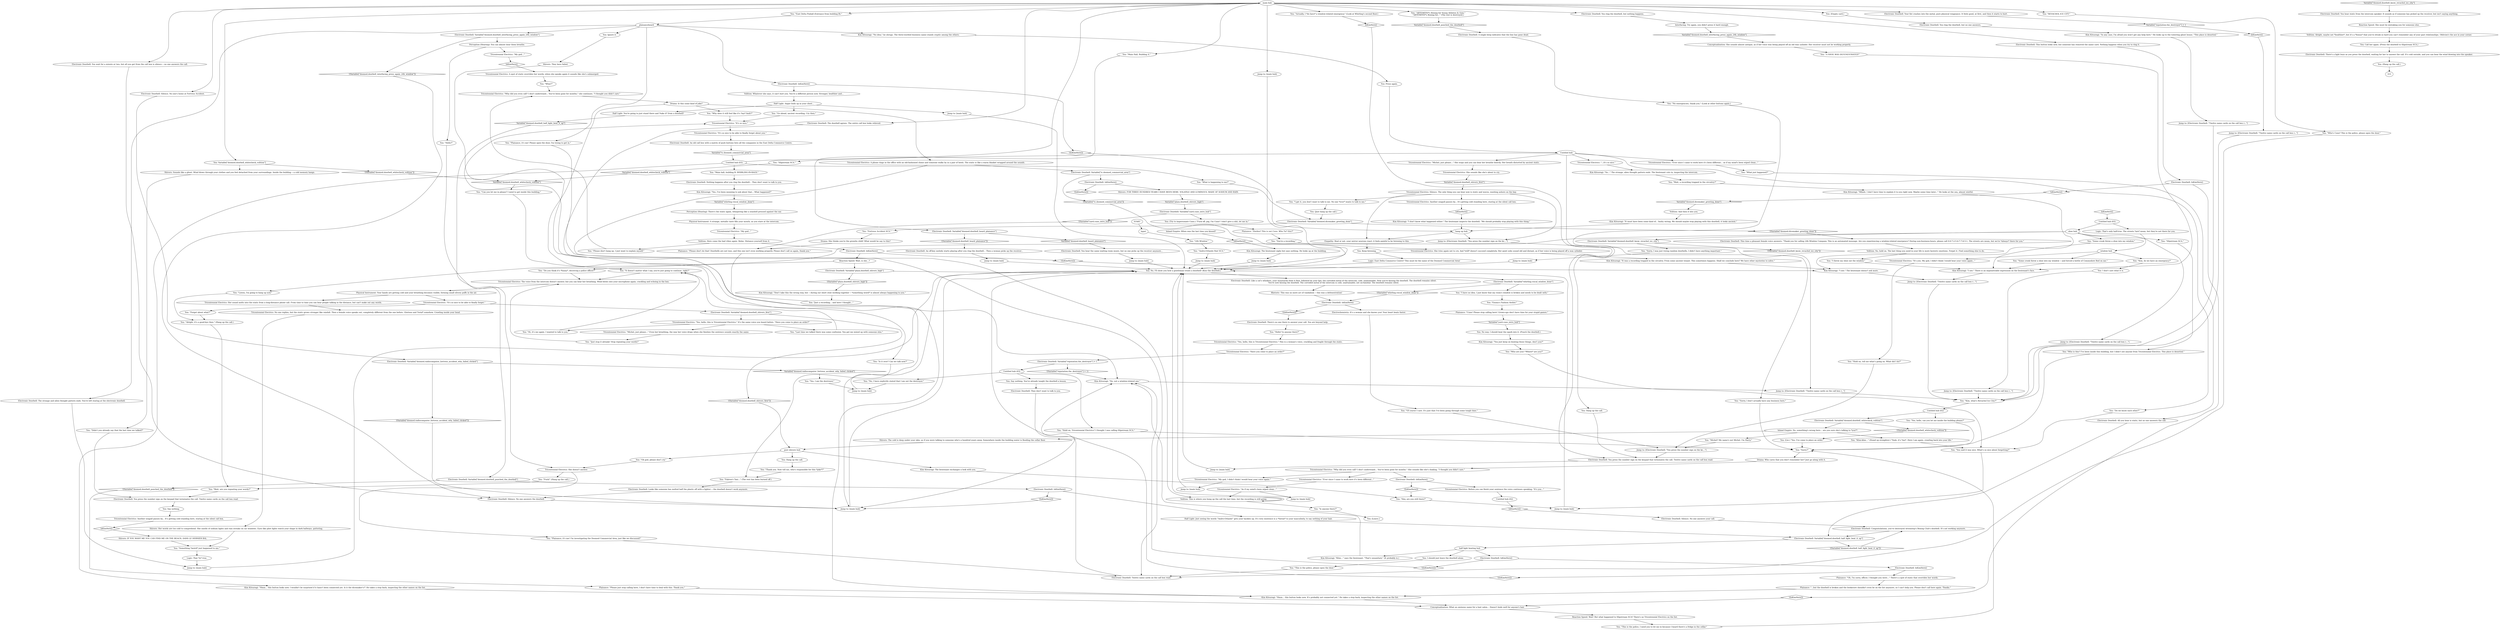 # DOOMED / ELECTRONIC DOORBELL
# This is a doorbell intercom that lets you call up all the failed businesses in the Doomed Commercial Area.
# ==================================================
digraph G {
	  0 [label="START"];
	  1 [label="input"];
	  2 [label="Kim Kitsuragi: \"Mhmh. I don't have time to explain it to you right now. Maybe some time later...\" He looks at the sea, almost wistful."];
	  3 [label="You: \"Main Hall, Building A.\""];
	  4 [label="You: \"REVACHOL ICE CITY.\""];
	  5 [label="Electronic Doorbell: Like a cat's whiskers, your moustache feels it first, followed by your lips: the corroded metal of the intercom, cold, unattainable. Now you're kissing the doorbell. The doorbell remains silent.\nYou're now kissing the doorbell. The corroded metal of the intercom is cold, unattainable; not un-familiar. The doorbell remains silent."];
	  6 [label="Plaisance: \"...but the doorbell is broken and the bookstore shouldn't even be on the list anymore, so I can't help you. Please don't call here again. Thanks.\""];
	  7 [label="Interfacing: Try again, you didn't press it hard enough."];
	  8 [label="You: \"No, I have explicitly stated that I am not the destroyer.\""];
	  9 [label="You: \"Some crook threw a shoe into my window.\""];
	  10 [label="Kim Kitsuragi: \"I don't know what happened either.\" The lieutenant inspects the doorbell. \"We should probably stop playing with this thing.\""];
	  11 [label="Tricentennial Electrics: The voice from the intercom doesn't answer, but you can hear her breathing. Wind blows into your microphone again, crackling and echoing in the box."];
	  12 [label="Tricentennial Electrics: She tries again not to cry. And *still* doesn't succeed completely. Her quiet sobs sound old and distant, as if her voice is being played off a wax cylinder."];
	  13 [label="Tricentennial Electrics: \"It's so nice to be able to finally forget about you.\""];
	  14 [label="You: \"What is happening to me?\""];
	  15 [label="Electronic Doorbell: An off-key melody starts playing after you ring the doorbell... Then a woman picks up the receiver..."];
	  16 [label="Electronic Doorbell: Nothing happens after you ring the doorbell... They don't want to talk to you."];
	  17 [label="window hub"];
	  18 [label="You: \"Kim, do we have an emergency?\""];
	  19 [label="Untitled hub (03)"];
	  20 [label="Jump to: [Electronic Doorbell: \"Twelve name cards on the call box r...\"]"];
	  21 [label="Jump to: [Electronic Doorbell: \"Twelve name cards on the call box r...\"]"];
	  22 [label="Electronic Doorbell: Variable[\"doomed.doorbell_heard_plaisance\"]"];
	  23 [label="Variable[\"doomed.doorbell_heard_plaisance\"]", shape=diamond];
	  24 [label="!(Variable[\"doomed.doorbell_heard_plaisance\"])", shape=diamond];
	  25 [label="Electronic Doorbell: You hear the same waiting room music, but no one picks up the receiver anymore..."];
	  26 [label="Tricentennial Electrics: \"Have you come to place an order?\""];
	  27 [label="You: \"Forget about what?\""];
	  28 [label="Tricentennial Electrics: She doesn't answer."];
	  29 [label="Electronic Doorbell: You press the number sign on the keypad that terminates the call. Twelve name cards on the call box read:"];
	  30 [label="You: \"I get it, you don't want to talk to me. No one *ever* wants to talk to me.\""];
	  31 [label="hang up hub"];
	  32 [label="You: \"Last time we talked there was some confusion. You got me mixed up with someone else.\""];
	  33 [label="You: \"Please don't hang up. I just want to explain myself.\""];
	  34 [label="Drama: Is this some kind of joke?"];
	  35 [label="Electronic Doorbell: Looks like someone has melted half the plastic off with a lighter -- the doorbell doesn't work anymore."];
	  36 [label="Jump to: [main hub]"];
	  37 [label="Electronic Doorbell: IsKimHere()"];
	  38 [label="IsKimHere()", shape=diamond];
	  39 [label="!(IsKimHere())", shape=diamond];
	  40 [label="You: Say nothing. You've already taught the doorbell a lesson."];
	  41 [label="Electronic Doorbell: There's no one there to answer your call. You are beyond help."];
	  42 [label="Kim Kitsuragi: \"I see.\" There is an impenetrable expression on the lieutenant's face."];
	  43 [label="Jump to: [main hub]"];
	  44 [label="Tricentennial Electrics: \"Yes, hello, this is Tricentennial Electrics.\" This is a woman's voice, crackling and fragile through the static."];
	  45 [label="Electronic Doorbell: There's a light buzz as you press the doorbell, waiting for her to answer the call. It's cold outside, and you can hear the wind blowing into the speaker."];
	  46 [label="Plaisance: \"Pardon? This is not Cuno. Who *is* this?\""];
	  47 [label="Jump to: [Electronic Doorbell: \"Twelve name cards on the call box r...\"]"];
	  48 [label="Jump to: [main hub]"];
	  49 [label="You: \"Plaisance, it's me! Please open the door, I'm trying to get in.\""];
	  50 [label="Electronic Doorbell: Variable[\"doomed.radiocomputer_fortress_accident_why_failed_clicked\"]"];
	  51 [label="Variable[\"doomed.radiocomputer_fortress_accident_why_failed_clicked\"]", shape=diamond];
	  52 [label="!(Variable[\"doomed.radiocomputer_fortress_accident_why_failed_clicked\"])", shape=diamond];
	  53 [label="You: Hang up the call."];
	  54 [label="post shivers hub"];
	  55 [label="You: Call her again. (Press the doorbell to Slipstream SCA.)"];
	  56 [label="You: \"Hi, it's me again. I wanted to talk to you.\""];
	  57 [label="Physical Instrument: Your hands are getting cold and your breathing becomes visible, forming small silvery puffs in the air."];
	  58 [label="You: \"Go ahead, ancient recording. Cry then.\""];
	  59 [label="Tricentennial Electrics: \"As if my mind's been wiped clean...\""];
	  60 [label="Volition: Here come the bad vibes again. Relax. Distance yourself from it."];
	  61 [label="You: \"East Delta Pinball (Entrance from building B).\""];
	  62 [label="Inland Empire: When was the last time you kissed?"];
	  63 [label="Rhetoric: This was no mere act of vandalism -- this was a defenestration!"];
	  64 [label="Perception (Hearing): There's the static again, whispering like a seashell pressed against the ear."];
	  65 [label="Tricentennial Electrics: \"My god...\""];
	  66 [label="You: \"It doesn't matter what I say, you're just going to continue, right?\""];
	  67 [label="Tricentennial Electrics: A phone rings in the office with an old-fashioned chime and someone walks by in a pair of heels. The static is like a warm blanket wrapped around the sounds."];
	  68 [label="Logic: East Delta Commerce Centre? This must be the name of the Doomed Commercial Area!"];
	  69 [label="Untitled hub (03)"];
	  70 [label="Kim Kitsuragi: \"I see.\" The lieutenant doesn't ask more."];
	  71 [label="You: \"Emma's Fashion Atelier.\""];
	  72 [label="You: \"ARTEMITEP's Boxing for Young Athletes & Gym.\"\n\"ARTEMITEP's Boxing for...\" (The rest is destroyed.)"];
	  73 [label="Electronic Doorbell: You wait for a minute or two, but all you get from the call box is silence -- no one answers the call."];
	  74 [label="Plaisance: \"Cuno! Please stop calling here! Grown-ups don't have time for your stupid games.\""];
	  75 [label="Jump to: [main hub]"];
	  76 [label="You: Press again."];
	  77 [label="Electronic Doorbell: Variable[\"doomed.doorbell_whitecheck_volition\"]"];
	  78 [label="Variable[\"doomed.doorbell_whitecheck_volition\"]", shape=diamond];
	  79 [label="!(Variable[\"doomed.doorbell_whitecheck_volition\"])", shape=diamond];
	  80 [label="Inland Empire: No, something's wrong here... are you sure she's talking to *you*?"];
	  81 [label="Tricentennial Electrics: \"Why did you even call? I don't understand... You've been gone for months.\" She sounds like she's shaking. \"I thought you didn't care.\""];
	  82 [label="You: \"Didn't you already say that the last time we talked?\""];
	  83 [label="Electronic Doorbell: Variable[\"plaza.doorbell_shivers_high\"]"];
	  84 [label="Variable[\"plaza.doorbell_shivers_high\"]", shape=diamond];
	  85 [label="!(Variable[\"plaza.doorbell_shivers_high\"])", shape=diamond];
	  86 [label="Electronic Doorbell: Variable[\"whirling.viscal_window_done\"]"];
	  87 [label="Variable[\"whirling.viscal_window_done\"]", shape=diamond];
	  88 [label="!(Variable[\"whirling.viscal_window_done\"])", shape=diamond];
	  89 [label="You: \"I have no idea. I just know that my room's window is broken and needs to be dealt with.\""];
	  90 [label="You: \"Slipstream SCA.\""];
	  91 [label="You: \"Actually, I *do have* a window-related emergency.\" (Look at Whirling's second floor.)"];
	  92 [label="You: \"Some crook threw a shoe into my window -- and forced a bottle of Commodore Red on me.\""];
	  93 [label="Jump to: [Electronic Doorbell: \"Twelve name cards on the call box r...\"]"];
	  94 [label="You: \"Hello? Is anyone there?\""];
	  95 [label="You: \"Hello?\""];
	  96 [label="You: \"Oh god, please don't cry.\""];
	  97 [label="Kim Kitsuragi: The lieutenant exchanges a look with you."];
	  98 [label="Tricentennial Electrics: A spot of static overrides her words; when she speaks again it sounds like she's submerged:"];
	  99 [label="You: \"What just happened?\""];
	  100 [label="Tricentennial Electrics: Another seagull passes by... It's getting cold standing here, staring at the silent call box."];
	  101 [label="Electronic Doorbell: All you hear is static, but no one answers the call."];
	  102 [label="Plaisance: \"Please just stop calling here, I don't have time to deal with this. Thank you.\""];
	  103 [label="You: \"You're a recording.\""];
	  104 [label="Kim Kitsuragi: \"It must have been some kind of... faulty wiring. We should maybe stop playing with this doorbell, it looks ancient.\""];
	  105 [label="Shivers: IF YOU WANT ME YOU CAN FIND ME ON THE BEACH, DANS LE DERNIER BAL."];
	  106 [label="Electronic Doorbell: Variable[\"yard.cuno_intro_hub\"]"];
	  107 [label="Variable[\"yard.cuno_intro_hub\"]", shape=diamond];
	  108 [label="!(Variable[\"yard.cuno_intro_hub\"])", shape=diamond];
	  109 [label="You: (Try to impersonate Cuno.) \"Fuck off, pig, I'm Cuno! I don't give a shit, let me in.\""];
	  110 [label="You: Ignore it."];
	  111 [label="You: \"Yes, hello, can you let me inside the building please?\""];
	  112 [label="You: \"Sorry, I don't actually have any business here.\""];
	  113 [label="You: \"Do we know each other?\""];
	  114 [label="Shivers: The cold is deep under your skin, as if you were talking to someone who's a hundred years away. Somewhere inside the building water is flooding the cellar floor."];
	  115 [label="Tricentennial Electrics: Silence. The only thing you can hear now is static and waves, washing ashore on the bay."];
	  116 [label="Jump to: [main hub]"];
	  117 [label="Jump to: [main hub]"];
	  118 [label="You: Say nothing."];
	  119 [label="Jump to: [main hub]"];
	  120 [label="Jump to: [main hub]"];
	  121 [label="Kim Kitsuragi: \"No, not a window-related one.\""];
	  122 [label="You: I don't care what it is."];
	  123 [label="shoe hub"];
	  124 [label="Electronic Doorbell: IsKimHere()"];
	  125 [label="IsKimHere()", shape=diamond];
	  126 [label="!(IsKimHere())", shape=diamond];
	  127 [label="Electrochemistry: It's a woman and she knows you! Your heart beats faster."];
	  128 [label="You: \"Hold on, tell me what's going on. What did I do?\""];
	  129 [label="Tricentennial Electrics: \"Ever since I came to work here it's been different...\""];
	  130 [label="You: \"Fabron's Taxi...\" (The rest has been burned off.)"];
	  131 [label="Jump to: [main hub]"];
	  132 [label="Electronic Doorbell: Silence. No one answers the doorbell."];
	  133 [label="You: \"Who's Cuno? This is the police, please open the door.\""];
	  134 [label="Electronic Doorbell: Variable[\"doomed.doorbell_interfacing_press_again_24h_window\"]"];
	  135 [label="Variable[\"doomed.doorbell_interfacing_press_again_24h_window\"]", shape=diamond];
	  136 [label="!(Variable[\"doomed.doorbell_interfacing_press_again_24h_window\"])", shape=diamond];
	  137 [label="Perception (Hearing): You can almost hear them breathe."];
	  138 [label="Reaction Speed: She must be mistaking you for someone else."];
	  139 [label="You: \"Of course I care. It's just that I've been going through some tough time.\""];
	  140 [label="Tricentennial Electrics: \"My god, I didn't think I would hear your voice again.\""];
	  141 [label="Untitled hub (02)"];
	  142 [label="You: \"Something *weird* just happened to me.\""];
	  143 [label="You: \"Main hall, building B: WHIRLING-IN-RAGS.\""];
	  144 [label="You: (Empty card.)"];
	  145 [label="Electronic Doorbell: The doorbell agrees. The entire call box looks relieved."];
	  146 [label="You: \"This is the police, please open the door.\""];
	  147 [label="Kim Kitsuragi: \"No idea,\" he shrugs. The three-worded business name stands cryptic among the others:"];
	  148 [label="Untitled hub (02)"];
	  149 [label="Conceptualization: She sounds almost antique, as if her voice was being played off an old wax cylinder. Her receiver must not be working properly."];
	  150 [label="Electronic Doorbell: Variable[\"reputation.the_destroyer\"] > 1"];
	  151 [label="Variable[\"reputation.the_destroyer\"] > 1", shape=diamond];
	  152 [label="!(Variable[\"reputation.the_destroyer\"] > 1)", shape=diamond];
	  153 [label="Untitled hub (03)"];
	  154 [label="You: \"Who are you? *Where* are you?\""];
	  155 [label="You: \"Khm-khm...\" (Stand up straighter.) \"Yeah, it's *me*. Here I am again, crawling back into your life.\""];
	  156 [label="You: \"Michel? My name's not Michel. I'm Harry.\""];
	  157 [label="Electronic Doorbell: IsKimHere()"];
	  158 [label="IsKimHere()", shape=diamond];
	  159 [label="!(IsKimHere())", shape=diamond];
	  160 [label="Tricentennial Electrics: Before you can finish your sentence the voice continues speaking: \"It's you...\""];
	  161 [label="Tricentennial Electrics: \"Why did you even call? I don't understand... You've been gone for months,\" she continues. \"I thought you didn't care.\""];
	  162 [label="You: \"Just stop it already! Stop repeating your words!\""];
	  163 [label="You: \"Is it over? Can we talk now?\""];
	  164 [label="Tricentennial Electrics: \"It's so nice to be able to finally forget.\""];
	  165 [label="Kim Kitsuragi: \"So...\" The strange, alien thought pattern ends. The lieutenant cuts in, inspecting the intercom."];
	  166 [label="Electronic Doorbell: Silence. No one answers your call."];
	  167 [label="plaisanceheard"];
	  168 [label="Plaisance: \"Please don't do that! Doorbells are not toys, and this one isn't even working properly. Please don't call us again, thank you.\""];
	  169 [label="Jump to: [main hub]"];
	  170 [label="You: \"No emergencies, thank you.\" (Look at other buttons again.)"];
	  171 [label="Tricentennial Electrics: \"It's you. My god, I didn't think I would hear your voice again...\""];
	  172 [label="Drama: Who cares that you don't remember her? Just go along with it."];
	  173 [label="Volition: Alright, maybe not *healthier*, but it's a *bonus* that you've drunk so hard you can't remember any of your past relationships. Oblivion's the ace in your corner."];
	  174 [label="Half Light: Anger boils up in your chest..."];
	  175 [label="You: Keep listening."];
	  176 [label="You: \"Is anyone there?\""];
	  177 [label="Electronic Doorbell: Variable[\"tc.doomed_commercial_area\"]"];
	  178 [label="Variable[\"tc.doomed_commercial_area\"]", shape=diamond];
	  179 [label="!(Variable[\"tc.doomed_commercial_area\"])", shape=diamond];
	  180 [label="Electronic Doorbell: IsKimHere()"];
	  181 [label="IsKimHere()", shape=diamond];
	  182 [label="!(IsKimHere())", shape=diamond];
	  183 [label="Shivers: FOR THREE HUNDRED YEARS I HAVE BEEN HERE. VOLATILE AND LUMINOUS. MADE OF SODIUM AND RAIN."];
	  184 [label="Shivers: Her words are too cold to comprehend. She smells of sodium lights and rain streaks on car windows. Eyes like pilot lights watch your shape in dark hallways, guttering."];
	  185 [label="Kim Kitsuragi: \"Don't take this the wrong way, but -- during our short stint working together -- *something weird* is almost always happening to you.\""];
	  186 [label="Logic: That *is* true."];
	  187 [label="You: \"Just a recording... and here I thought...\""];
	  188 [label="Jump to: [main hub]"];
	  189 [label="Electronic Doorbell: Congratulations, you've destroyed Artemitep's Boxing Club's doorbell. It's not working anymore."];
	  190 [label="Electronic Doorbell: A single beep indicates that the line has gone dead."];
	  191 [label="Kim Kitsuragi: \"Hmm... this button looks new. It's probably not connected yet.\" He takes a step back, inspecting the other names on the list."];
	  192 [label="Electronic Doorbell: This time a pleasant female voice answers: \"Thank you for calling 24h Window Company. This is an automated message. Are you experiencing a window-related emergency? During non-business-hours, please call 0-0-7-2-5-4-7-7-6-5-1. The streets are mean, but we're *always* there for you.\""];
	  193 [label="Untitled hub"];
	  194 [label="You: \"This is the police, I need you to let me in because I heard there's a fridge in the cellar.\""];
	  195 [label="Tricentennial Electrics: \"...It's so nice.\""];
	  196 [label="You: \"What?\""];
	  197 [label="Electronic Doorbell: IsKimHere()"];
	  198 [label="IsKimHere()", shape=diamond];
	  199 [label="!(IsKimHere())", shape=diamond];
	  200 [label="Reaction Speed: Wait, is she...?"];
	  201 [label="Jump to: [main hub]"];
	  202 [label="Electronic Doorbell: Variable[\"doomed.doorbell_half_light_beat_it_up\"]"];
	  203 [label="Variable[\"doomed.doorbell_half_light_beat_it_up\"]", shape=diamond];
	  204 [label="!(Variable[\"doomed.doorbell_half_light_beat_it_up\"])", shape=diamond];
	  205 [label="half light beating hub"];
	  206 [label="Electronic Doorbell: Variable[\"doomed.doorbell_punched_the_doorbell\"]"];
	  207 [label="Variable[\"doomed.doorbell_punched_the_doorbell\"]", shape=diamond];
	  208 [label="!(Variable[\"doomed.doorbell_punched_the_doorbell\"])", shape=diamond];
	  209 [label="Electronic Doorbell: IsKimHere()"];
	  210 [label="IsKimHere()", shape=diamond];
	  211 [label="!(IsKimHere())", shape=diamond];
	  212 [label="Half Light: Just seeing the words \"Andro-Orlando\" gets your hackles up. It's very existence is a *threat* to your masculinity, to say nothing of your hair."];
	  213 [label="Reaction Speed: Wait! But what happened to Slipstream SCA? There's no Tricentennial Electrics on the list."];
	  214 [label="You: \"A SHOE WAS DEFENESTRATED!\""];
	  215 [label="You: \"Listen, I'm going to hang up now.\""];
	  216 [label="Electronic Doorbell: Variable[\"doomed.doorbell_shivers_first\"]"];
	  217 [label="Variable[\"doomed.doorbell_shivers_first\"]", shape=diamond];
	  218 [label="!(Variable[\"doomed.doorbell_shivers_first\"])", shape=diamond];
	  219 [label="Tricentennial Electrics: \"Yes, hello, this is Tricentennial Electrics.\" It's the same voice you heard before. \"Have you come to place an order?\""];
	  220 [label="Physical Instrument: A strange, metallic taste fills your mouth, as you stare at the intercom."];
	  221 [label="You: (Hang up the call.)"];
	  222 [label="Volition: This is where you hung up the call the last time, but the recording is still going."];
	  223 [label="Tricentennial Electrics: No one replies, but the static grows stronger like rainfall. Then a female voice speaks out, completely different from the one before. Glorious and *total* somehow. Crawling inside your head."];
	  224 [label="You: [Leave.]"];
	  225 [label="Electronic Doorbell: You ring the doorbell, but nothing happens."];
	  226 [label="You: \"Andro-Orlando Hair SCA.\""];
	  227 [label="Electronic Doorbell: Your fist crashes into the metal, pure physical vengeance. It feels good, at first, and then it starts to hurt."];
	  228 [label="Kim Kitsuragi: \"You just keep on beating those things, don't you?\""];
	  229 [label="Jump to: [Electronic Doorbell: \"Twelve name cards on the call box r...\"]"];
	  230 [label="Shivers: They have failed."];
	  231 [label="You: \"Yes, I am the destroyer.\""];
	  232 [label="You: \"Hold on, Tricentennial Electrics? I thought I was calling Slipstream SCA.\""];
	  233 [label="You: \"Slipstream SCA.\""];
	  234 [label="You: Variable[\"doomed.doorbell_whitecheck_volition\"]"];
	  235 [label="Variable[\"doomed.doorbell_whitecheck_volition\"]", shape=diamond];
	  236 [label="!(Variable[\"doomed.doorbell_whitecheck_volition\"])", shape=diamond];
	  237 [label="Shivers: Sounds like a ghost. Wind blows through your clothes and you feel detached from your surroundings. Inside the building -- a cold memory hangs."];
	  238 [label="Tricentennial Electrics: She sounds like she's about to cry."];
	  239 [label="You: \"Alright, it's a good-bye then.\" (Hang up the call.)"];
	  240 [label="Jump to: [Electronic Doorbell: \"You press the number sign on the ke...\"]"];
	  241 [label="You: \"Thank you. Now tell me, who's responsible for this *joke*?\""];
	  242 [label="Tricentennial Electrics: Her sound melts into the static from a long-distance phone call. From time to time you can hear people talking in the distance, but can't make out any words."];
	  243 [label="Tricentennial Electrics: \"It's so nice.\""];
	  244 [label="Tricentennial Electrics: Another seagull passes by... It's getting cold standing here, staring at the silent call box."];
	  245 [label="You: (Just hang up the call.)"];
	  246 [label="Kim Kitsuragi: \"Hmm... this button looks new. I wouldn't be surprised if it hasn't been connected yet. Is it the dicemaker's?\" He takes a step back, inspecting the other names on the list."];
	  247 [label="Volition: And then it hits you."];
	  248 [label="Electronic Doorbell: An old call box with a matrix of push buttons lists all the companies in the East Delta Commerce Centre."];
	  249 [label="You: \"24h Window.\""];
	  250 [label="Electronic Doorbell: This button looks new, but someone has removed the name card. Nothing happens when you try to ring it."];
	  251 [label="Electronic Doorbell: You ring the doorbell, but no one answers."];
	  252 [label="Jump to: [main hub]"];
	  253 [label="Conceptualization: What an ominous name for a hair salon... Doesn't bode well for anyone's hair."];
	  254 [label="Kim Kitsuragi: \"In any case, I'm afraid you won't get any help here.\" He looks up to the towering ghost house. \"This place is deserted.\""];
	  255 [label="Jump to: [Electronic Doorbell: \"Twelve name cards on the call box r...\"]"];
	  256 [label="Electronic Doorbell: They don't want to talk to you."];
	  257 [label="Electronic Doorbell: You hear static from the intercom speaker. It sounds as if someone has picked up the receiver, but isn't saying anything."];
	  258 [label="You: \"Who is this? I've been inside this building, but I didn't see anyone from Tricentennial Electrics. This place is deserted.\""];
	  259 [label="Tricentennial Electrics: \"Michel, just please...\" She stops and you can hear her breathe heavily. Her breath distorted by ancient static."];
	  260 [label="You: \"You said it was nice. What's so nice about forgetting?\""];
	  261 [label="You: \"Fuck!\" (Hang up the call.)"];
	  262 [label="Empathy: Real or not, your mirror neurons react: it feels painful to be listening to this."];
	  263 [label="Kim Kitsuragi: \"It was a recording trapped in the circuitry. From some ancient tenant. This sometimes happens. Shall we conclude here? We have other mysteries to solve.\""];
	  264 [label="You: \"Wait, a recording trapped in the circuitry?\""];
	  265 [label="main hub"];
	  266 [label="You: No, I'll show you how a gentleman treats a doorbell! (Kiss the doorbell.)"];
	  267 [label="Kim Kitsuragi: \"Khm...\" says the lieutenant. \"That's unsanitary.\" (It probably is.)"];
	  268 [label="Kim Kitsuragi: The lieutenant sighs but says nothing. He looks up at the building."];
	  269 [label="Jump to: [main hub]"];
	  270 [label="You: \"I threw my shoe out the window.\""];
	  271 [label="Electronic Doorbell: Variable[\"doomed.doorbell_know_revachol_ice_city\"]"];
	  272 [label="Variable[\"doomed.doorbell_know_revachol_ice_city\"]", shape=diamond];
	  273 [label="!(Variable[\"doomed.doorbell_know_revachol_ice_city\"])", shape=diamond];
	  274 [label="You: \"Sorry, I was just trying random doorbells, I didn't have anything important.\""];
	  275 [label="Electronic Doorbell: The strange and alien thought pattern ends. You're left staring at the electronic doorbell."];
	  276 [label="Electronic Doorbell: Variable[\"doomed.dicemaker_greeting_done\"]"];
	  277 [label="Variable[\"doomed.dicemaker_greeting_done\"]", shape=diamond];
	  278 [label="!(Variable[\"doomed.dicemaker_greeting_done\"])", shape=diamond];
	  279 [label="You: \"Fortress Accident SCA.\""];
	  280 [label="Electronic Doorbell: Silence. No one's home at Fortress Accident."];
	  281 [label="Drama: She thinks you're the gremlin child! What would he say to this?"];
	  282 [label="You: No way. I should beat the spark into it. (Punch the doorbell.)"];
	  283 [label="You: I should just leave the doorbell alone."];
	  284 [label="Electronic Doorbell: IsKimHere()"];
	  285 [label="IsKimHere()", shape=diamond];
	  286 [label="!(IsKimHere())", shape=diamond];
	  287 [label="Electronic Doorbell: IsKimHere()"];
	  288 [label="IsKimHere()", shape=diamond];
	  289 [label="!(IsKimHere())", shape=diamond];
	  290 [label="Plaisance: \"Oh, I'm sorry, officer, I thought you were...\" There's a spot of static that overrides her words."];
	  291 [label="Electronic Doorbell: Twelve name cards on the call box read:"];
	  292 [label="You: \"Kim, what's Revachol Ice City?\""];
	  293 [label="Logic: That's only half-true. The streets *are* mean, but they're not there for you."];
	  294 [label="Volition: No, hold on. The last thing you need in your life is more hysteric emotions. Forget it. Find something else to do."];
	  295 [label="You: (Lie.) \"Yes, I've come to place an order.\""];
	  296 [label="Tricentennial Electrics: \"Ever since I came to work here it's been different... as if my mind's been wiped clean...\""];
	  297 [label="Jump to: [Electronic Doorbell: \"You press the number sign on the ke...\"]"];
	  298 [label="You: \"Wait, are you repeating your words?\""];
	  299 [label="You: \"Do you think it's *funny*, deceiving a police officer?\""];
	  300 [label="You: \"Why does it still feel like it's *my* fault?\""];
	  301 [label="Half Light: You're going to just stand there and *take it* from a doorbell?"];
	  302 [label="Kim Kitsuragi: \"Yes, I've been meaning to ask about that... What happened?\""];
	  303 [label="You: Hang up the call."];
	  304 [label="Tricentennial Electrics: \"My god...\""];
	  305 [label="You: \"Sorry?\""];
	  306 [label="You: \"Hey, are you still there?\""];
	  307 [label="You: \"Plaisance, it's me! I'm investigating the Doomed Commercial Area, just like we discussed!\""];
	  308 [label="Electronic Doorbell: IsKimHere()"];
	  309 [label="IsKimHere()", shape=diamond];
	  310 [label="!(IsKimHere())", shape=diamond];
	  311 [label="Volition: Whatever she says, it can't hurt you. You're a different person now. Stronger, healthier and..."];
	  312 [label="You: \"Can you let me in please? I need to get inside this building.\""];
	  313 [label="Tricentennial Electrics: \"Michel, just please...\" Even her breathing, the way her voice drops when she finishes the sentence sounds exactly the same."];
	  314 [label="Electronic Doorbell: You press the number sign on the keypad that terminates the call. Twelve name cards on the call box read:"];
	  0 -> 1
	  1 -> 249
	  2 -> 70
	  3 -> 22
	  4 -> 133
	  5 -> 63
	  6 -> 191
	  7 -> 135
	  8 -> 269
	  9 -> 42
	  10 -> 31
	  11 -> 57
	  12 -> 263
	  13 -> 248
	  14 -> 276
	  15 -> 75
	  16 -> 302
	  17 -> 18
	  17 -> 171
	  17 -> 92
	  18 -> 122
	  19 -> 123
	  19 -> 293
	  20 -> 292
	  21 -> 292
	  22 -> 24
	  22 -> 23
	  23 -> 25
	  24 -> 15
	  25 -> 43
	  26 -> 150
	  27 -> 239
	  28 -> 307
	  28 -> 261
	  29 -> 117
	  30 -> 245
	  31 -> 240
	  31 -> 262
	  32 -> 66
	  33 -> 161
	  34 -> 67
	  34 -> 163
	  34 -> 300
	  35 -> 132
	  36 -> 266
	  37 -> 38
	  37 -> 39
	  38 -> 277
	  39 -> 253
	  40 -> 256
	  41 -> 94
	  42 -> 255
	  43 -> 266
	  44 -> 26
	  45 -> 221
	  46 -> 103
	  47 -> 292
	  48 -> 266
	  49 -> 291
	  50 -> 51
	  50 -> 52
	  51 -> 231
	  52 -> 36
	  53 -> 241
	  54 -> 96
	  54 -> 97
	  54 -> 53
	  55 -> 45
	  56 -> 66
	  57 -> 242
	  57 -> 164
	  58 -> 243
	  59 -> 222
	  59 -> 119
	  60 -> 33
	  60 -> 197
	  61 -> 167
	  62 -> 285
	  63 -> 124
	  64 -> 220
	  65 -> 60
	  66 -> 11
	  67 -> 177
	  67 -> 222
	  68 -> 266
	  69 -> 265
	  69 -> 246
	  69 -> 14
	  69 -> 143
	  70 -> 255
	  71 -> 74
	  72 -> 207
	  73 -> 132
	  74 -> 107
	  75 -> 266
	  76 -> 193
	  77 -> 80
	  77 -> 79
	  78 -> 312
	  79 -> 295
	  80 -> 114
	  80 -> 155
	  80 -> 156
	  81 -> 129
	  81 -> 140
	  81 -> 157
	  82 -> 314
	  83 -> 85
	  83 -> 86
	  84 -> 106
	  85 -> 185
	  86 -> 88
	  86 -> 89
	  87 -> 64
	  88 -> 124
	  89 -> 71
	  90 -> 258
	  91 -> 125
	  92 -> 42
	  93 -> 292
	  94 -> 44
	  95 -> 28
	  96 -> 28
	  97 -> 306
	  98 -> 196
	  99 -> 101
	  100 -> 309
	  101 -> 202
	  102 -> 191
	  103 -> 12
	  104 -> 31
	  105 -> 142
	  106 -> 108
	  106 -> 109
	  107 -> 282
	  108 -> 168
	  109 -> 46
	  110 -> 230
	  111 -> 305
	  112 -> 305
	  113 -> 260
	  114 -> 54
	  115 -> 240
	  115 -> 100
	  115 -> 30
	  115 -> 262
	  116 -> 266
	  117 -> 266
	  118 -> 244
	  119 -> 266
	  120 -> 266
	  121 -> 47
	  122 -> 20
	  123 -> 9
	  123 -> 271
	  123 -> 215
	  123 -> 90
	  123 -> 93
	  124 -> 126
	  124 -> 127
	  125 -> 303
	  126 -> 41
	  127 -> 139
	  128 -> 297
	  129 -> 59
	  130 -> 35
	  131 -> 266
	  132 -> 36
	  133 -> 291
	  134 -> 136
	  134 -> 137
	  135 -> 149
	  136 -> 132
	  137 -> 304
	  137 -> 95
	  138 -> 173
	  139 -> 297
	  140 -> 201
	  141 -> 198
	  142 -> 186
	  143 -> 16
	  144 -> 251
	  145 -> 121
	  146 -> 291
	  147 -> 76
	  148 -> 77
	  148 -> 111
	  149 -> 214
	  150 -> 152
	  150 -> 153
	  151 -> 288
	  152 -> 121
	  153 -> 232
	  153 -> 8
	  153 -> 40
	  154 -> 260
	  155 -> 260
	  156 -> 297
	  157 -> 160
	  157 -> 159
	  158 -> 98
	  159 -> 306
	  160 -> 141
	  161 -> 34
	  162 -> 11
	  163 -> 130
	  164 -> 216
	  164 -> 27
	  165 -> 264
	  166 -> 189
	  167 -> 134
	  167 -> 110
	  167 -> 49
	  167 -> 147
	  167 -> 308
	  167 -> 275
	  168 -> 191
	  169 -> 266
	  170 -> 47
	  171 -> 128
	  172 -> 81
	  173 -> 55
	  174 -> 58
	  174 -> 188
	  174 -> 301
	  175 -> 68
	  176 -> 224
	  177 -> 179
	  177 -> 180
	  178 -> 69
	  179 -> 266
	  180 -> 182
	  180 -> 183
	  181 -> 105
	  183 -> 84
	  184 -> 142
	  185 -> 187
	  186 -> 120
	  187 -> 243
	  188 -> 266
	  189 -> 202
	  190 -> 170
	  191 -> 253
	  192 -> 294
	  193 -> 195
	  193 -> 259
	  193 -> 296
	  193 -> 233
	  193 -> 112
	  193 -> 113
	  194 -> 305
	  195 -> 165
	  196 -> 161
	  197 -> 200
	  197 -> 199
	  198 -> 166
	  199 -> 70
	  200 -> 83
	  200 -> 299
	  201 -> 266
	  202 -> 204
	  202 -> 205
	  203 -> 206
	  204 -> 189
	  205 -> 267
	  205 -> 283
	  205 -> 284
	  206 -> 208
	  206 -> 209
	  207 -> 190
	  208 -> 102
	  209 -> 211
	  209 -> 212
	  210 -> 19
	  211 -> 36
	  212 -> 202
	  213 -> 194
	  214 -> 42
	  215 -> 239
	  216 -> 218
	  216 -> 219
	  217 -> 115
	  218 -> 54
	  219 -> 56
	  219 -> 313
	  219 -> 32
	  220 -> 65
	  221 -> 315
	  222 -> 176
	  222 -> 222
	  223 -> 184
	  225 -> 7
	  226 -> 252
	  227 -> 151
	  228 -> 154
	  229 -> 292
	  230 -> 36
	  231 -> 269
	  232 -> 305
	  233 -> 235
	  234 -> 236
	  234 -> 237
	  235 -> 78
	  236 -> 78
	  237 -> 82
	  238 -> 217
	  239 -> 298
	  240 -> 29
	  241 -> 130
	  242 -> 223
	  243 -> 13
	  244 -> 181
	  245 -> 276
	  246 -> 253
	  247 -> 104
	  248 -> 178
	  249 -> 226
	  250 -> 37
	  251 -> 254
	  252 -> 266
	  253 -> 213
	  254 -> 21
	  255 -> 292
	  256 -> 36
	  257 -> 138
	  258 -> 305
	  259 -> 238
	  260 -> 116
	  261 -> 298
	  262 -> 175
	  263 -> 70
	  264 -> 2
	  265 -> 225
	  265 -> 3
	  265 -> 227
	  265 -> 131
	  265 -> 4
	  265 -> 72
	  265 -> 73
	  265 -> 234
	  265 -> 144
	  265 -> 145
	  265 -> 280
	  265 -> 250
	  265 -> 91
	  265 -> 61
	  266 -> 5
	  267 -> 121
	  268 -> 48
	  269 -> 266
	  270 -> 42
	  271 -> 273
	  271 -> 274
	  272 -> 257
	  274 -> 169
	  275 -> 120
	  276 -> 278
	  276 -> 279
	  277 -> 247
	  278 -> 192
	  279 -> 281
	  280 -> 50
	  281 -> 168
	  282 -> 228
	  283 -> 146
	  284 -> 286
	  284 -> 287
	  285 -> 268
	  286 -> 121
	  287 -> 289
	  287 -> 290
	  288 -> 229
	  289 -> 121
	  290 -> 6
	  291 -> 266
	  292 -> 148
	  293 -> 17
	  294 -> 270
	  295 -> 305
	  296 -> 99
	  297 -> 29
	  298 -> 314
	  299 -> 11
	  300 -> 243
	  301 -> 203
	  302 -> 87
	  303 -> 29
	  304 -> 158
	  305 -> 172
	  306 -> 116
	  307 -> 291
	  308 -> 310
	  308 -> 311
	  309 -> 10
	  310 -> 31
	  311 -> 174
	  312 -> 66
	  313 -> 162
	  314 -> 118
}

